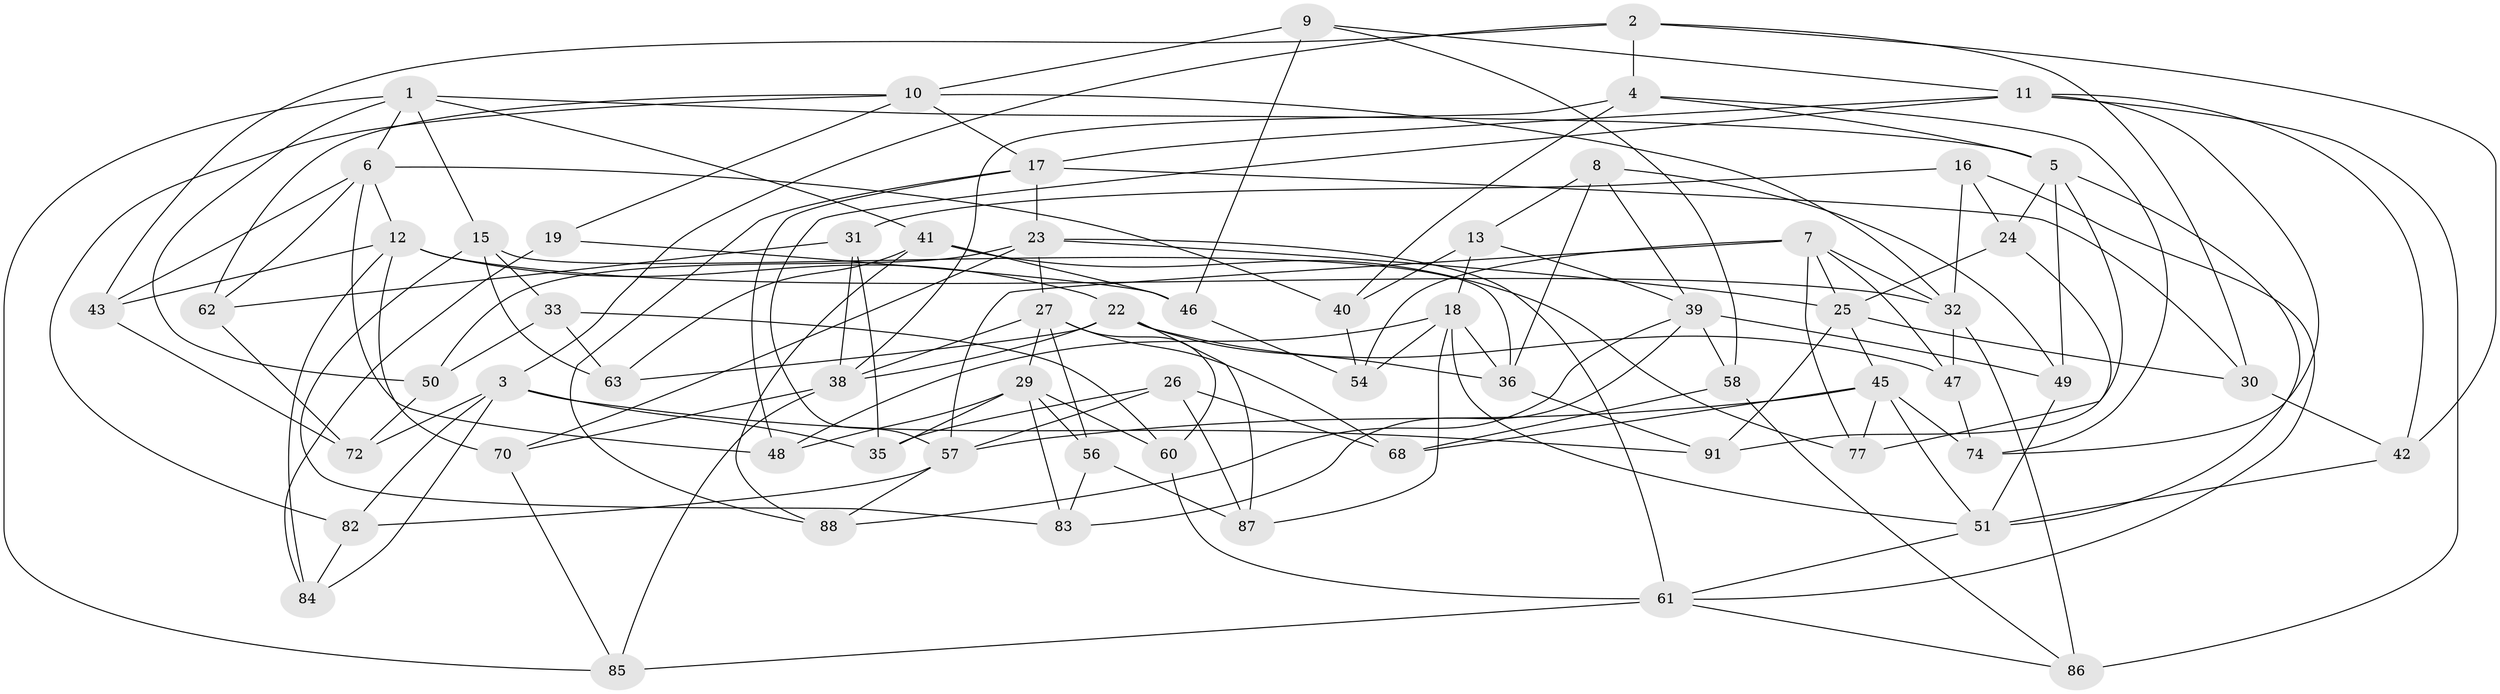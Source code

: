 // Generated by graph-tools (version 1.1) at 2025/52/02/27/25 19:52:32]
// undirected, 65 vertices, 154 edges
graph export_dot {
graph [start="1"]
  node [color=gray90,style=filled];
  1 [super="+76"];
  2 [super="+67"];
  3 [super="+79"];
  4 [super="+34"];
  5 [super="+14"];
  6 [super="+66"];
  7 [super="+59"];
  8;
  9;
  10 [super="+53"];
  11 [super="+71"];
  12 [super="+93"];
  13;
  15 [super="+20"];
  16;
  17 [super="+21"];
  18 [super="+37"];
  19;
  22 [super="+55"];
  23 [super="+92"];
  24;
  25 [super="+28"];
  26;
  27 [super="+73"];
  29 [super="+90"];
  30;
  31;
  32 [super="+52"];
  33;
  35;
  36 [super="+65"];
  38 [super="+89"];
  39 [super="+44"];
  40;
  41 [super="+81"];
  42;
  43;
  45 [super="+78"];
  46 [super="+64"];
  47;
  48;
  49;
  50;
  51 [super="+75"];
  54;
  56;
  57 [super="+80"];
  58;
  60;
  61 [super="+69"];
  62;
  63;
  68;
  70;
  72;
  74;
  77;
  82;
  83;
  84;
  85;
  86;
  87;
  88;
  91;
  1 -- 41;
  1 -- 85;
  1 -- 50;
  1 -- 6;
  1 -- 5;
  1 -- 15;
  2 -- 42;
  2 -- 43;
  2 -- 4 [weight=2];
  2 -- 30;
  2 -- 3;
  3 -- 82;
  3 -- 35;
  3 -- 91;
  3 -- 72;
  3 -- 84;
  4 -- 74;
  4 -- 5;
  4 -- 40;
  4 -- 38;
  5 -- 91;
  5 -- 49;
  5 -- 51;
  5 -- 24;
  6 -- 43;
  6 -- 40;
  6 -- 48;
  6 -- 62;
  6 -- 12;
  7 -- 57;
  7 -- 77;
  7 -- 54;
  7 -- 47;
  7 -- 25;
  7 -- 32;
  8 -- 13;
  8 -- 49;
  8 -- 39;
  8 -- 36;
  9 -- 58;
  9 -- 46;
  9 -- 10;
  9 -- 11;
  10 -- 82;
  10 -- 17;
  10 -- 32;
  10 -- 19;
  10 -- 62;
  11 -- 42;
  11 -- 74;
  11 -- 57;
  11 -- 17;
  11 -- 86;
  12 -- 70;
  12 -- 32;
  12 -- 22;
  12 -- 43;
  12 -- 84;
  13 -- 18;
  13 -- 40;
  13 -- 39;
  15 -- 83;
  15 -- 63;
  15 -- 36 [weight=2];
  15 -- 33;
  16 -- 24;
  16 -- 31;
  16 -- 61;
  16 -- 32;
  17 -- 23;
  17 -- 48;
  17 -- 88;
  17 -- 30;
  18 -- 87;
  18 -- 48;
  18 -- 51;
  18 -- 36;
  18 -- 54;
  19 -- 46 [weight=2];
  19 -- 84;
  22 -- 87;
  22 -- 36;
  22 -- 63;
  22 -- 38;
  22 -- 47;
  23 -- 25;
  23 -- 61;
  23 -- 50;
  23 -- 27;
  23 -- 70;
  24 -- 77;
  24 -- 25;
  25 -- 45;
  25 -- 91;
  25 -- 30;
  26 -- 68;
  26 -- 87;
  26 -- 35;
  26 -- 57;
  27 -- 56;
  27 -- 60;
  27 -- 68;
  27 -- 29;
  27 -- 38;
  29 -- 83;
  29 -- 56;
  29 -- 60;
  29 -- 48;
  29 -- 35;
  30 -- 42;
  31 -- 62;
  31 -- 35;
  31 -- 38;
  32 -- 86;
  32 -- 47;
  33 -- 60;
  33 -- 63;
  33 -- 50;
  36 -- 91;
  38 -- 70;
  38 -- 85;
  39 -- 83;
  39 -- 58;
  39 -- 88;
  39 -- 49;
  40 -- 54;
  41 -- 88;
  41 -- 46 [weight=2];
  41 -- 77;
  41 -- 63;
  42 -- 51;
  43 -- 72;
  45 -- 74;
  45 -- 77;
  45 -- 57;
  45 -- 51;
  45 -- 68;
  46 -- 54;
  47 -- 74;
  49 -- 51;
  50 -- 72;
  51 -- 61;
  56 -- 87;
  56 -- 83;
  57 -- 82;
  57 -- 88;
  58 -- 86;
  58 -- 68;
  60 -- 61;
  61 -- 85;
  61 -- 86;
  62 -- 72;
  70 -- 85;
  82 -- 84;
}
